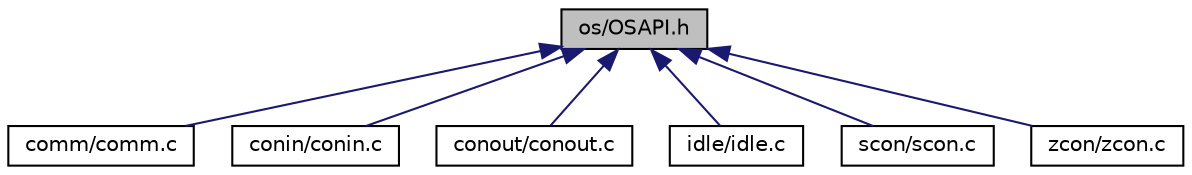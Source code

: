 digraph "os/OSAPI.h"
{
  edge [fontname="Helvetica",fontsize="10",labelfontname="Helvetica",labelfontsize="10"];
  node [fontname="Helvetica",fontsize="10",shape=record];
  Node1 [label="os/OSAPI.h",height=0.2,width=0.4,color="black", fillcolor="grey75", style="filled", fontcolor="black"];
  Node1 -> Node2 [dir="back",color="midnightblue",fontsize="10",style="solid"];
  Node2 [label="comm/comm.c",height=0.2,width=0.4,color="black", fillcolor="white", style="filled",URL="$comm_8c.html",tooltip="File containing communication protocol between matlab and microcontroller. "];
  Node1 -> Node3 [dir="back",color="midnightblue",fontsize="10",style="solid"];
  Node3 [label="conin/conin.c",height=0.2,width=0.4,color="black", fillcolor="white", style="filled",URL="$conin_8c.html",tooltip="File containing common definitions for all project. "];
  Node1 -> Node4 [dir="back",color="midnightblue",fontsize="10",style="solid"];
  Node4 [label="conout/conout.c",height=0.2,width=0.4,color="black", fillcolor="white", style="filled",URL="$conout_8c.html"];
  Node1 -> Node5 [dir="back",color="midnightblue",fontsize="10",style="solid"];
  Node5 [label="idle/idle.c",height=0.2,width=0.4,color="black", fillcolor="white", style="filled",URL="$idle_8c.html"];
  Node1 -> Node6 [dir="back",color="midnightblue",fontsize="10",style="solid"];
  Node6 [label="scon/scon.c",height=0.2,width=0.4,color="black", fillcolor="white", style="filled",URL="$scon_8c.html"];
  Node1 -> Node7 [dir="back",color="midnightblue",fontsize="10",style="solid"];
  Node7 [label="zcon/zcon.c",height=0.2,width=0.4,color="black", fillcolor="white", style="filled",URL="$zcon_8c.html"];
}
